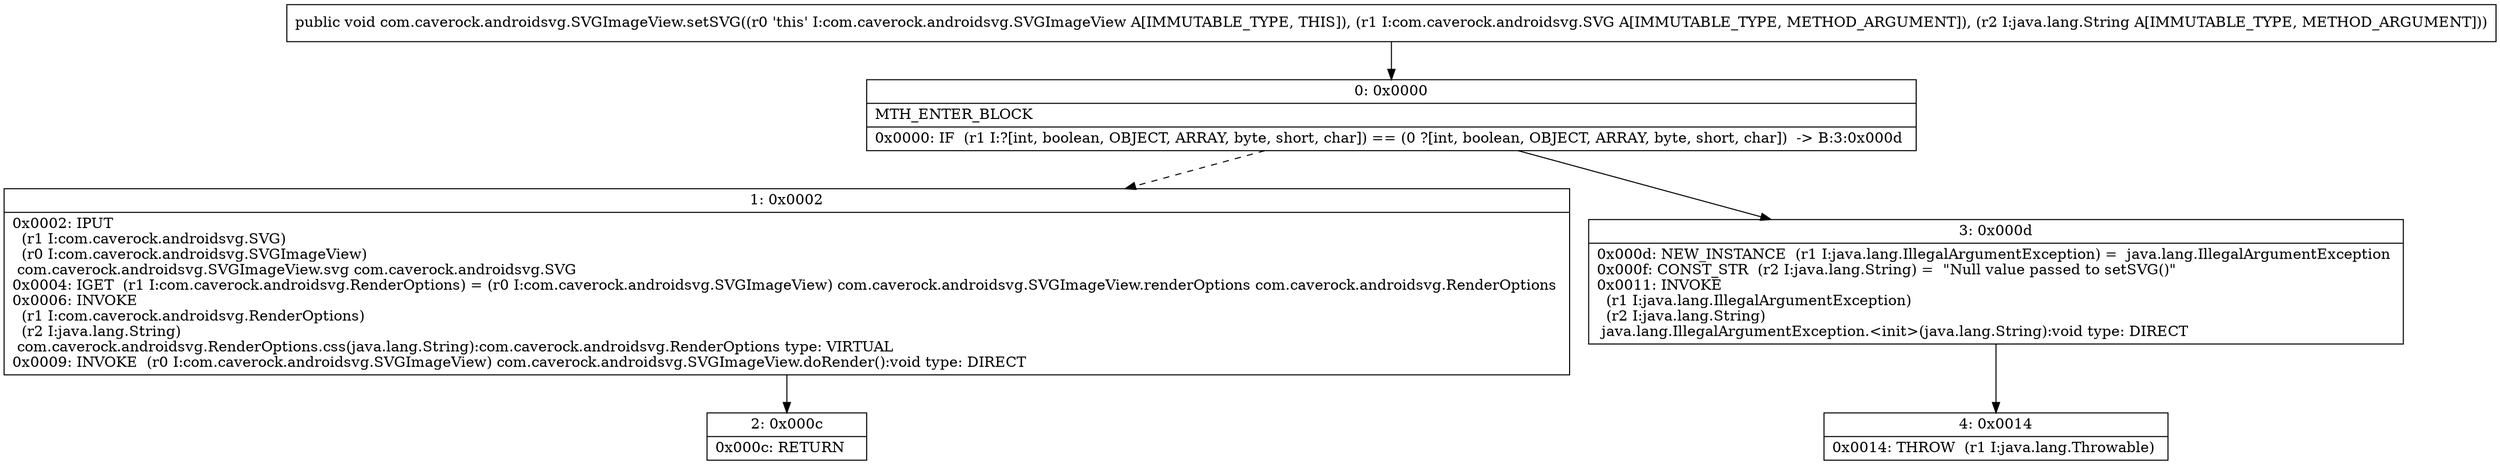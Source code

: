 digraph "CFG forcom.caverock.androidsvg.SVGImageView.setSVG(Lcom\/caverock\/androidsvg\/SVG;Ljava\/lang\/String;)V" {
Node_0 [shape=record,label="{0\:\ 0x0000|MTH_ENTER_BLOCK\l|0x0000: IF  (r1 I:?[int, boolean, OBJECT, ARRAY, byte, short, char]) == (0 ?[int, boolean, OBJECT, ARRAY, byte, short, char])  \-\> B:3:0x000d \l}"];
Node_1 [shape=record,label="{1\:\ 0x0002|0x0002: IPUT  \l  (r1 I:com.caverock.androidsvg.SVG)\l  (r0 I:com.caverock.androidsvg.SVGImageView)\l com.caverock.androidsvg.SVGImageView.svg com.caverock.androidsvg.SVG \l0x0004: IGET  (r1 I:com.caverock.androidsvg.RenderOptions) = (r0 I:com.caverock.androidsvg.SVGImageView) com.caverock.androidsvg.SVGImageView.renderOptions com.caverock.androidsvg.RenderOptions \l0x0006: INVOKE  \l  (r1 I:com.caverock.androidsvg.RenderOptions)\l  (r2 I:java.lang.String)\l com.caverock.androidsvg.RenderOptions.css(java.lang.String):com.caverock.androidsvg.RenderOptions type: VIRTUAL \l0x0009: INVOKE  (r0 I:com.caverock.androidsvg.SVGImageView) com.caverock.androidsvg.SVGImageView.doRender():void type: DIRECT \l}"];
Node_2 [shape=record,label="{2\:\ 0x000c|0x000c: RETURN   \l}"];
Node_3 [shape=record,label="{3\:\ 0x000d|0x000d: NEW_INSTANCE  (r1 I:java.lang.IllegalArgumentException) =  java.lang.IllegalArgumentException \l0x000f: CONST_STR  (r2 I:java.lang.String) =  \"Null value passed to setSVG()\" \l0x0011: INVOKE  \l  (r1 I:java.lang.IllegalArgumentException)\l  (r2 I:java.lang.String)\l java.lang.IllegalArgumentException.\<init\>(java.lang.String):void type: DIRECT \l}"];
Node_4 [shape=record,label="{4\:\ 0x0014|0x0014: THROW  (r1 I:java.lang.Throwable) \l}"];
MethodNode[shape=record,label="{public void com.caverock.androidsvg.SVGImageView.setSVG((r0 'this' I:com.caverock.androidsvg.SVGImageView A[IMMUTABLE_TYPE, THIS]), (r1 I:com.caverock.androidsvg.SVG A[IMMUTABLE_TYPE, METHOD_ARGUMENT]), (r2 I:java.lang.String A[IMMUTABLE_TYPE, METHOD_ARGUMENT])) }"];
MethodNode -> Node_0;
Node_0 -> Node_1[style=dashed];
Node_0 -> Node_3;
Node_1 -> Node_2;
Node_3 -> Node_4;
}

